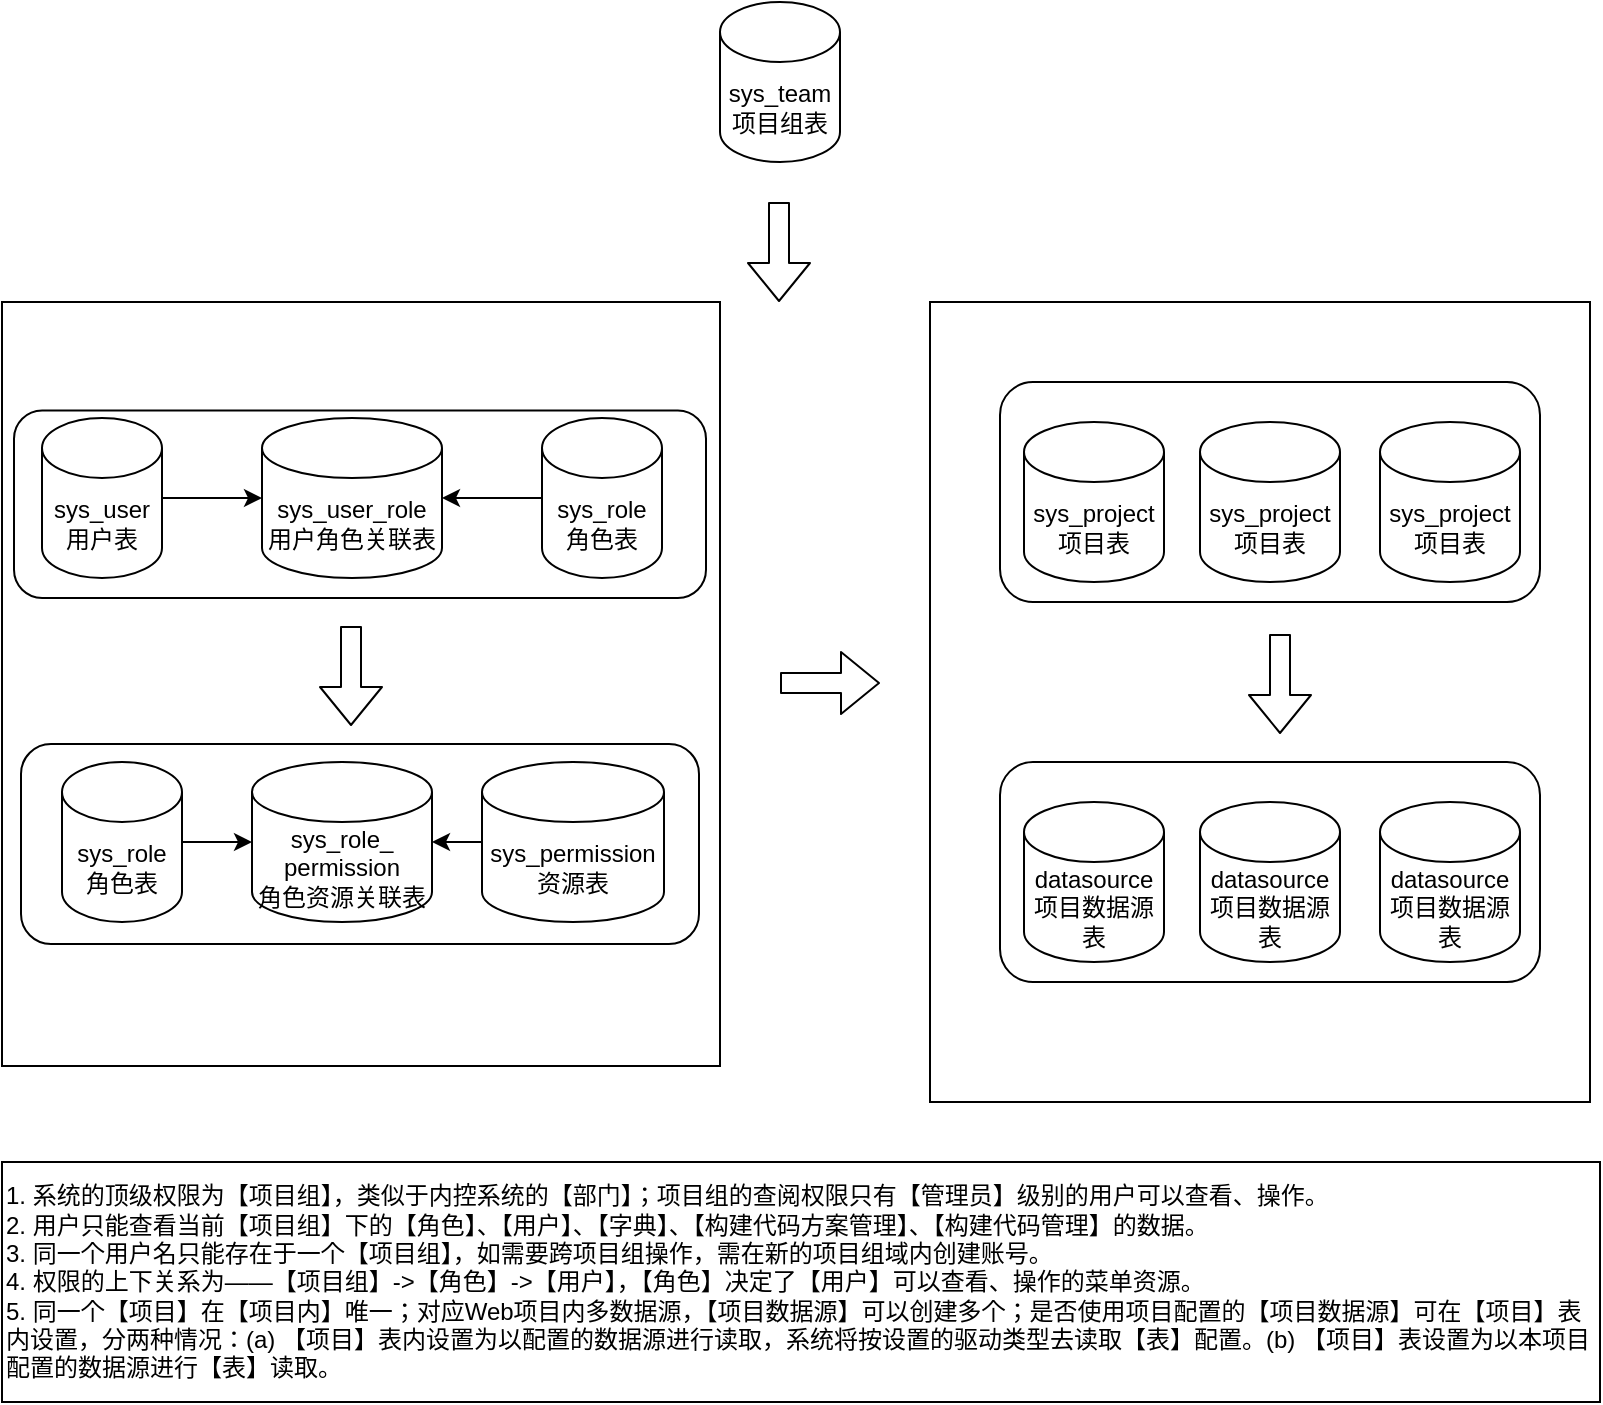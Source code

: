 <mxfile>
    <diagram id="Wu-ztO2DAlugfXzIEWRb" name="数据库表关系">
        <mxGraphModel dx="1138" dy="714" grid="1" gridSize="10" guides="1" tooltips="1" connect="1" arrows="1" fold="1" page="1" pageScale="1" pageWidth="1169" pageHeight="827" math="0" shadow="0">
            <root>
                <mxCell id="0"/>
                <mxCell id="1" parent="0"/>
                <mxCell id="37" value="" style="rounded=0;whiteSpace=wrap;html=1;" vertex="1" parent="1">
                    <mxGeometry x="475" y="160" width="330" height="400" as="geometry"/>
                </mxCell>
                <mxCell id="3" value="&lt;span&gt;sys_team&lt;/span&gt;&lt;br&gt;&lt;span&gt;项目组表&lt;/span&gt;" style="shape=cylinder3;whiteSpace=wrap;html=1;boundedLbl=1;backgroundOutline=1;size=15;" vertex="1" parent="1">
                    <mxGeometry x="370" y="10" width="60" height="80" as="geometry"/>
                </mxCell>
                <mxCell id="21" value="" style="shape=flexArrow;endArrow=classic;html=1;" edge="1" parent="1">
                    <mxGeometry width="50" height="50" relative="1" as="geometry">
                        <mxPoint x="399.5" y="110" as="sourcePoint"/>
                        <mxPoint x="399.5" y="160" as="targetPoint"/>
                    </mxGeometry>
                </mxCell>
                <mxCell id="22" value="" style="shape=flexArrow;endArrow=classic;html=1;" edge="1" parent="1">
                    <mxGeometry width="50" height="50" relative="1" as="geometry">
                        <mxPoint x="400" y="350.5" as="sourcePoint"/>
                        <mxPoint x="450" y="350.5" as="targetPoint"/>
                    </mxGeometry>
                </mxCell>
                <mxCell id="36" value="" style="group" vertex="1" connectable="0" parent="1">
                    <mxGeometry x="11" y="160" width="359" height="382" as="geometry"/>
                </mxCell>
                <mxCell id="35" value="" style="rounded=0;whiteSpace=wrap;html=1;" vertex="1" parent="36">
                    <mxGeometry width="359" height="382" as="geometry"/>
                </mxCell>
                <mxCell id="18" value="" style="rounded=1;whiteSpace=wrap;html=1;" vertex="1" parent="36">
                    <mxGeometry x="6" y="54.25" width="346" height="93.75" as="geometry"/>
                </mxCell>
                <mxCell id="12" value="sys_user&lt;br&gt;用户表" style="shape=cylinder3;whiteSpace=wrap;html=1;boundedLbl=1;backgroundOutline=1;size=15;" vertex="1" parent="36">
                    <mxGeometry x="20" y="58" width="60" height="80" as="geometry"/>
                </mxCell>
                <mxCell id="13" value="sys_role&lt;br&gt;角色表" style="shape=cylinder3;whiteSpace=wrap;html=1;boundedLbl=1;backgroundOutline=1;size=15;" vertex="1" parent="36">
                    <mxGeometry x="270" y="58" width="60" height="80" as="geometry"/>
                </mxCell>
                <mxCell id="14" value="sys_user_role&lt;br&gt;用户角色关联表" style="shape=cylinder3;whiteSpace=wrap;html=1;boundedLbl=1;backgroundOutline=1;size=15;" vertex="1" parent="36">
                    <mxGeometry x="130" y="58" width="90" height="80" as="geometry"/>
                </mxCell>
                <mxCell id="15" style="edgeStyle=orthogonalEdgeStyle;rounded=0;orthogonalLoop=1;jettySize=auto;html=1;entryX=0;entryY=0.5;entryDx=0;entryDy=0;entryPerimeter=0;" edge="1" parent="36" source="12" target="14">
                    <mxGeometry x="6" y="54.25" as="geometry"/>
                </mxCell>
                <mxCell id="17" style="edgeStyle=orthogonalEdgeStyle;rounded=0;orthogonalLoop=1;jettySize=auto;html=1;entryX=1;entryY=0.5;entryDx=0;entryDy=0;entryPerimeter=0;" edge="1" parent="36" source="13" target="14">
                    <mxGeometry x="6" y="54.25" as="geometry"/>
                </mxCell>
                <mxCell id="25" value="" style="rounded=1;whiteSpace=wrap;html=1;" vertex="1" parent="36">
                    <mxGeometry x="9.5" y="221" width="339" height="100" as="geometry"/>
                </mxCell>
                <mxCell id="26" value="sys_role&lt;br&gt;角色表" style="shape=cylinder3;whiteSpace=wrap;html=1;boundedLbl=1;backgroundOutline=1;size=15;" vertex="1" parent="36">
                    <mxGeometry x="30" y="230" width="60" height="80" as="geometry"/>
                </mxCell>
                <mxCell id="27" value="sys_permission&lt;br&gt;资源表" style="shape=cylinder3;whiteSpace=wrap;html=1;boundedLbl=1;backgroundOutline=1;size=15;" vertex="1" parent="36">
                    <mxGeometry x="240" y="230" width="91" height="80" as="geometry"/>
                </mxCell>
                <mxCell id="28" value="sys_role_&lt;br&gt;permission&lt;br&gt;角色资源关联表" style="shape=cylinder3;whiteSpace=wrap;html=1;boundedLbl=1;backgroundOutline=1;size=15;" vertex="1" parent="36">
                    <mxGeometry x="125" y="230" width="90" height="80" as="geometry"/>
                </mxCell>
                <mxCell id="32" style="edgeStyle=orthogonalEdgeStyle;rounded=0;orthogonalLoop=1;jettySize=auto;html=1;entryX=0;entryY=0.5;entryDx=0;entryDy=0;entryPerimeter=0;" edge="1" parent="36" source="26" target="28">
                    <mxGeometry relative="1" as="geometry"/>
                </mxCell>
                <mxCell id="31" style="edgeStyle=orthogonalEdgeStyle;rounded=0;orthogonalLoop=1;jettySize=auto;html=1;entryX=1;entryY=0.5;entryDx=0;entryDy=0;entryPerimeter=0;" edge="1" parent="36" source="27" target="28">
                    <mxGeometry relative="1" as="geometry"/>
                </mxCell>
                <mxCell id="34" value="" style="shape=flexArrow;endArrow=classic;html=1;" edge="1" parent="36">
                    <mxGeometry width="50" height="50" relative="1" as="geometry">
                        <mxPoint x="174.5" y="162" as="sourcePoint"/>
                        <mxPoint x="174.5" y="212" as="targetPoint"/>
                    </mxGeometry>
                </mxCell>
                <mxCell id="43" value="" style="shape=flexArrow;endArrow=classic;html=1;" edge="1" parent="36">
                    <mxGeometry width="50" height="50" relative="1" as="geometry">
                        <mxPoint x="639" y="166" as="sourcePoint"/>
                        <mxPoint x="639" y="216" as="targetPoint"/>
                    </mxGeometry>
                </mxCell>
                <mxCell id="42" value="" style="group" vertex="1" connectable="0" parent="1">
                    <mxGeometry x="510" y="200" width="270" height="110" as="geometry"/>
                </mxCell>
                <mxCell id="41" value="" style="rounded=1;whiteSpace=wrap;html=1;" vertex="1" parent="42">
                    <mxGeometry width="270" height="110" as="geometry"/>
                </mxCell>
                <mxCell id="5" value="sys_project&lt;br&gt;项目表" style="shape=cylinder3;whiteSpace=wrap;html=1;boundedLbl=1;backgroundOutline=1;size=15;" vertex="1" parent="42">
                    <mxGeometry x="12" y="20" width="70" height="80" as="geometry"/>
                </mxCell>
                <mxCell id="39" value="sys_project&lt;br&gt;项目表" style="shape=cylinder3;whiteSpace=wrap;html=1;boundedLbl=1;backgroundOutline=1;size=15;" vertex="1" parent="42">
                    <mxGeometry x="100" y="20" width="70" height="80" as="geometry"/>
                </mxCell>
                <mxCell id="40" value="sys_project&lt;br&gt;项目表" style="shape=cylinder3;whiteSpace=wrap;html=1;boundedLbl=1;backgroundOutline=1;size=15;" vertex="1" parent="42">
                    <mxGeometry x="190" y="20" width="70" height="80" as="geometry"/>
                </mxCell>
                <mxCell id="44" value="" style="group" vertex="1" connectable="0" parent="1">
                    <mxGeometry x="510" y="390" width="270" height="110" as="geometry"/>
                </mxCell>
                <mxCell id="45" value="" style="rounded=1;whiteSpace=wrap;html=1;" vertex="1" parent="44">
                    <mxGeometry width="270" height="110" as="geometry"/>
                </mxCell>
                <mxCell id="46" value="datasource&lt;br&gt;项目数据源表" style="shape=cylinder3;whiteSpace=wrap;html=1;boundedLbl=1;backgroundOutline=1;size=15;" vertex="1" parent="44">
                    <mxGeometry x="12" y="20" width="70" height="80" as="geometry"/>
                </mxCell>
                <mxCell id="47" value="datasource&lt;br&gt;项目数据源表" style="shape=cylinder3;whiteSpace=wrap;html=1;boundedLbl=1;backgroundOutline=1;size=15;" vertex="1" parent="44">
                    <mxGeometry x="100" y="20" width="70" height="80" as="geometry"/>
                </mxCell>
                <mxCell id="48" value="datasource&lt;br&gt;项目数据源表" style="shape=cylinder3;whiteSpace=wrap;html=1;boundedLbl=1;backgroundOutline=1;size=15;" vertex="1" parent="44">
                    <mxGeometry x="190" y="20" width="70" height="80" as="geometry"/>
                </mxCell>
                <mxCell id="49" value="1. 系统的顶级权限为【项目组】，类似于内控系统的【部门】；项目组的查阅权限只有【管理员】级别的用户可以查看、操作。&lt;br&gt;2. 用户只能查看当前【项目组】下的【角色】、【用户】、【字典】、【构建代码方案管理】、【构建代码管理】的数据。&lt;br&gt;3. 同一个用户名只能存在于一个【项目组】，如需要跨项目组操作，需在新的项目组域内创建账号。&lt;br&gt;4. 权限的上下关系为——【项目组】-&amp;gt;【角色】-&amp;gt;【用户】，【角色】决定了【用户】可以查看、操作的菜单资源。&lt;br&gt;5. 同一个【项目】在【项目内】唯一；对应Web项目内多数据源，【项目数据源】可以创建多个；是否使用项目配置的【项目数据源】可在【项目】表内设置，分两种情况：(a) 【项目】表内设置为以配置的数据源进行读取，系统将按设置的驱动类型去读取【表】配置。(b) 【项目】表设置为以本项目配置的数据源进行【表】读取。" style="whiteSpace=wrap;html=1;align=left;" vertex="1" parent="1">
                    <mxGeometry x="11" y="590" width="799" height="120" as="geometry"/>
                </mxCell>
            </root>
        </mxGraphModel>
    </diagram>
</mxfile>
